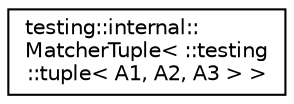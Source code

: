 digraph "Graphical Class Hierarchy"
{
  edge [fontname="Helvetica",fontsize="10",labelfontname="Helvetica",labelfontsize="10"];
  node [fontname="Helvetica",fontsize="10",shape=record];
  rankdir="LR";
  Node0 [label="testing::internal::\lMatcherTuple\< ::testing\l::tuple\< A1, A2, A3 \> \>",height=0.2,width=0.4,color="black", fillcolor="white", style="filled",URL="$structtesting_1_1internal_1_1MatcherTuple_3_01_1_1testing_1_1tuple_3_01A1_00_01A2_00_01A3_01_4_01_4.html"];
}

